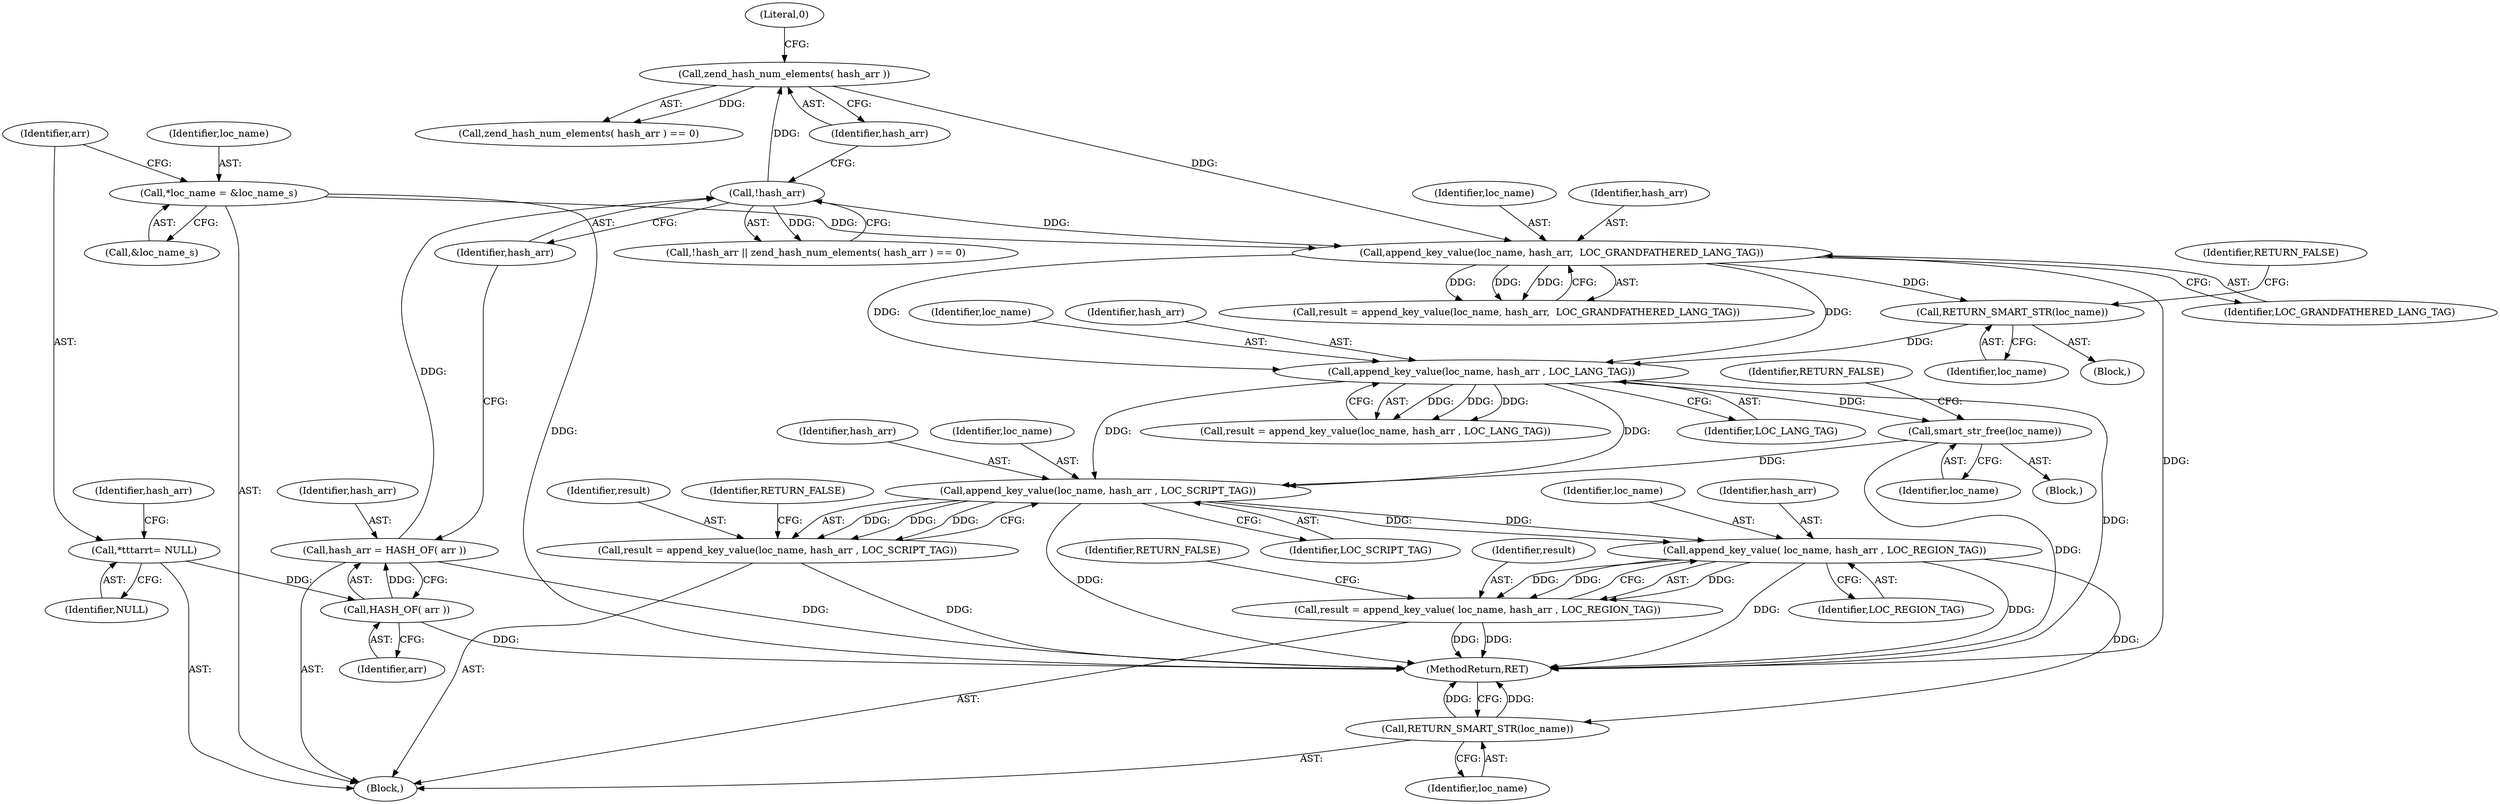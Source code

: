 digraph "1_php-src_97eff7eb57fc2320c267a949cffd622c38712484?w=1_8@API" {
"1000171" [label="(Call,smart_str_free(loc_name))"];
"1000162" [label="(Call,append_key_value(loc_name, hash_arr , LOC_LANG_TAG))"];
"1000156" [label="(Call,RETURN_SMART_STR(loc_name))"];
"1000147" [label="(Call,append_key_value(loc_name, hash_arr,  LOC_GRANDFATHERED_LANG_TAG))"];
"1000114" [label="(Call,*loc_name = &loc_name_s)"];
"1000141" [label="(Call,zend_hash_num_elements( hash_arr ))"];
"1000138" [label="(Call,!hash_arr)"];
"1000132" [label="(Call,hash_arr = HASH_OF( arr ))"];
"1000134" [label="(Call,HASH_OF( arr ))"];
"1000119" [label="(Call,*\t\t\tarr\t= NULL)"];
"1000180" [label="(Call,append_key_value(loc_name, hash_arr , LOC_SCRIPT_TAG))"];
"1000178" [label="(Call,result = append_key_value(loc_name, hash_arr , LOC_SCRIPT_TAG))"];
"1000188" [label="(Call,append_key_value( loc_name, hash_arr , LOC_REGION_TAG))"];
"1000186" [label="(Call,result = append_key_value( loc_name, hash_arr , LOC_REGION_TAG))"];
"1000198" [label="(Call,RETURN_SMART_STR(loc_name))"];
"1000173" [label="(Identifier,RETURN_FALSE)"];
"1000116" [label="(Call,&loc_name_s)"];
"1000143" [label="(Literal,0)"];
"1000133" [label="(Identifier,hash_arr)"];
"1000124" [label="(Identifier,hash_arr)"];
"1000190" [label="(Identifier,hash_arr)"];
"1000156" [label="(Call,RETURN_SMART_STR(loc_name))"];
"1000114" [label="(Call,*loc_name = &loc_name_s)"];
"1000137" [label="(Call,!hash_arr || zend_hash_num_elements( hash_arr ) == 0)"];
"1000150" [label="(Identifier,LOC_GRANDFATHERED_LANG_TAG)"];
"1000141" [label="(Call,zend_hash_num_elements( hash_arr ))"];
"1000200" [label="(MethodReturn,RET)"];
"1000134" [label="(Call,HASH_OF( arr ))"];
"1000186" [label="(Call,result = append_key_value( loc_name, hash_arr , LOC_REGION_TAG))"];
"1000155" [label="(Block,)"];
"1000115" [label="(Identifier,loc_name)"];
"1000164" [label="(Identifier,hash_arr)"];
"1000119" [label="(Call,*\t\t\tarr\t= NULL)"];
"1000182" [label="(Identifier,hash_arr)"];
"1000159" [label="(Identifier,RETURN_FALSE)"];
"1000191" [label="(Identifier,LOC_REGION_TAG)"];
"1000120" [label="(Identifier,arr)"];
"1000140" [label="(Call,zend_hash_num_elements( hash_arr ) == 0)"];
"1000142" [label="(Identifier,hash_arr)"];
"1000162" [label="(Call,append_key_value(loc_name, hash_arr , LOC_LANG_TAG))"];
"1000198" [label="(Call,RETURN_SMART_STR(loc_name))"];
"1000187" [label="(Identifier,result)"];
"1000145" [label="(Call,result = append_key_value(loc_name, hash_arr,  LOC_GRANDFATHERED_LANG_TAG))"];
"1000171" [label="(Call,smart_str_free(loc_name))"];
"1000138" [label="(Call,!hash_arr)"];
"1000157" [label="(Identifier,loc_name)"];
"1000183" [label="(Identifier,LOC_SCRIPT_TAG)"];
"1000178" [label="(Call,result = append_key_value(loc_name, hash_arr , LOC_SCRIPT_TAG))"];
"1000189" [label="(Identifier,loc_name)"];
"1000170" [label="(Block,)"];
"1000135" [label="(Identifier,arr)"];
"1000121" [label="(Identifier,NULL)"];
"1000139" [label="(Identifier,hash_arr)"];
"1000148" [label="(Identifier,loc_name)"];
"1000180" [label="(Call,append_key_value(loc_name, hash_arr , LOC_SCRIPT_TAG))"];
"1000163" [label="(Identifier,loc_name)"];
"1000149" [label="(Identifier,hash_arr)"];
"1000109" [label="(Block,)"];
"1000132" [label="(Call,hash_arr = HASH_OF( arr ))"];
"1000188" [label="(Call,append_key_value( loc_name, hash_arr , LOC_REGION_TAG))"];
"1000172" [label="(Identifier,loc_name)"];
"1000160" [label="(Call,result = append_key_value(loc_name, hash_arr , LOC_LANG_TAG))"];
"1000147" [label="(Call,append_key_value(loc_name, hash_arr,  LOC_GRANDFATHERED_LANG_TAG))"];
"1000179" [label="(Identifier,result)"];
"1000181" [label="(Identifier,loc_name)"];
"1000193" [label="(Identifier,RETURN_FALSE)"];
"1000185" [label="(Identifier,RETURN_FALSE)"];
"1000199" [label="(Identifier,loc_name)"];
"1000165" [label="(Identifier,LOC_LANG_TAG)"];
"1000171" -> "1000170"  [label="AST: "];
"1000171" -> "1000172"  [label="CFG: "];
"1000172" -> "1000171"  [label="AST: "];
"1000173" -> "1000171"  [label="CFG: "];
"1000171" -> "1000200"  [label="DDG: "];
"1000162" -> "1000171"  [label="DDG: "];
"1000171" -> "1000180"  [label="DDG: "];
"1000162" -> "1000160"  [label="AST: "];
"1000162" -> "1000165"  [label="CFG: "];
"1000163" -> "1000162"  [label="AST: "];
"1000164" -> "1000162"  [label="AST: "];
"1000165" -> "1000162"  [label="AST: "];
"1000160" -> "1000162"  [label="CFG: "];
"1000162" -> "1000200"  [label="DDG: "];
"1000162" -> "1000160"  [label="DDG: "];
"1000162" -> "1000160"  [label="DDG: "];
"1000162" -> "1000160"  [label="DDG: "];
"1000156" -> "1000162"  [label="DDG: "];
"1000147" -> "1000162"  [label="DDG: "];
"1000147" -> "1000162"  [label="DDG: "];
"1000162" -> "1000180"  [label="DDG: "];
"1000162" -> "1000180"  [label="DDG: "];
"1000156" -> "1000155"  [label="AST: "];
"1000156" -> "1000157"  [label="CFG: "];
"1000157" -> "1000156"  [label="AST: "];
"1000159" -> "1000156"  [label="CFG: "];
"1000147" -> "1000156"  [label="DDG: "];
"1000147" -> "1000145"  [label="AST: "];
"1000147" -> "1000150"  [label="CFG: "];
"1000148" -> "1000147"  [label="AST: "];
"1000149" -> "1000147"  [label="AST: "];
"1000150" -> "1000147"  [label="AST: "];
"1000145" -> "1000147"  [label="CFG: "];
"1000147" -> "1000200"  [label="DDG: "];
"1000147" -> "1000145"  [label="DDG: "];
"1000147" -> "1000145"  [label="DDG: "];
"1000147" -> "1000145"  [label="DDG: "];
"1000114" -> "1000147"  [label="DDG: "];
"1000141" -> "1000147"  [label="DDG: "];
"1000138" -> "1000147"  [label="DDG: "];
"1000114" -> "1000109"  [label="AST: "];
"1000114" -> "1000116"  [label="CFG: "];
"1000115" -> "1000114"  [label="AST: "];
"1000116" -> "1000114"  [label="AST: "];
"1000120" -> "1000114"  [label="CFG: "];
"1000114" -> "1000200"  [label="DDG: "];
"1000141" -> "1000140"  [label="AST: "];
"1000141" -> "1000142"  [label="CFG: "];
"1000142" -> "1000141"  [label="AST: "];
"1000143" -> "1000141"  [label="CFG: "];
"1000141" -> "1000140"  [label="DDG: "];
"1000138" -> "1000141"  [label="DDG: "];
"1000138" -> "1000137"  [label="AST: "];
"1000138" -> "1000139"  [label="CFG: "];
"1000139" -> "1000138"  [label="AST: "];
"1000142" -> "1000138"  [label="CFG: "];
"1000137" -> "1000138"  [label="CFG: "];
"1000138" -> "1000137"  [label="DDG: "];
"1000132" -> "1000138"  [label="DDG: "];
"1000132" -> "1000109"  [label="AST: "];
"1000132" -> "1000134"  [label="CFG: "];
"1000133" -> "1000132"  [label="AST: "];
"1000134" -> "1000132"  [label="AST: "];
"1000139" -> "1000132"  [label="CFG: "];
"1000132" -> "1000200"  [label="DDG: "];
"1000134" -> "1000132"  [label="DDG: "];
"1000134" -> "1000135"  [label="CFG: "];
"1000135" -> "1000134"  [label="AST: "];
"1000134" -> "1000200"  [label="DDG: "];
"1000119" -> "1000134"  [label="DDG: "];
"1000119" -> "1000109"  [label="AST: "];
"1000119" -> "1000121"  [label="CFG: "];
"1000120" -> "1000119"  [label="AST: "];
"1000121" -> "1000119"  [label="AST: "];
"1000124" -> "1000119"  [label="CFG: "];
"1000180" -> "1000178"  [label="AST: "];
"1000180" -> "1000183"  [label="CFG: "];
"1000181" -> "1000180"  [label="AST: "];
"1000182" -> "1000180"  [label="AST: "];
"1000183" -> "1000180"  [label="AST: "];
"1000178" -> "1000180"  [label="CFG: "];
"1000180" -> "1000200"  [label="DDG: "];
"1000180" -> "1000178"  [label="DDG: "];
"1000180" -> "1000178"  [label="DDG: "];
"1000180" -> "1000178"  [label="DDG: "];
"1000180" -> "1000188"  [label="DDG: "];
"1000180" -> "1000188"  [label="DDG: "];
"1000178" -> "1000109"  [label="AST: "];
"1000179" -> "1000178"  [label="AST: "];
"1000185" -> "1000178"  [label="CFG: "];
"1000178" -> "1000200"  [label="DDG: "];
"1000188" -> "1000186"  [label="AST: "];
"1000188" -> "1000191"  [label="CFG: "];
"1000189" -> "1000188"  [label="AST: "];
"1000190" -> "1000188"  [label="AST: "];
"1000191" -> "1000188"  [label="AST: "];
"1000186" -> "1000188"  [label="CFG: "];
"1000188" -> "1000200"  [label="DDG: "];
"1000188" -> "1000200"  [label="DDG: "];
"1000188" -> "1000186"  [label="DDG: "];
"1000188" -> "1000186"  [label="DDG: "];
"1000188" -> "1000186"  [label="DDG: "];
"1000188" -> "1000198"  [label="DDG: "];
"1000186" -> "1000109"  [label="AST: "];
"1000187" -> "1000186"  [label="AST: "];
"1000193" -> "1000186"  [label="CFG: "];
"1000186" -> "1000200"  [label="DDG: "];
"1000186" -> "1000200"  [label="DDG: "];
"1000198" -> "1000109"  [label="AST: "];
"1000198" -> "1000199"  [label="CFG: "];
"1000199" -> "1000198"  [label="AST: "];
"1000200" -> "1000198"  [label="CFG: "];
"1000198" -> "1000200"  [label="DDG: "];
"1000198" -> "1000200"  [label="DDG: "];
}
